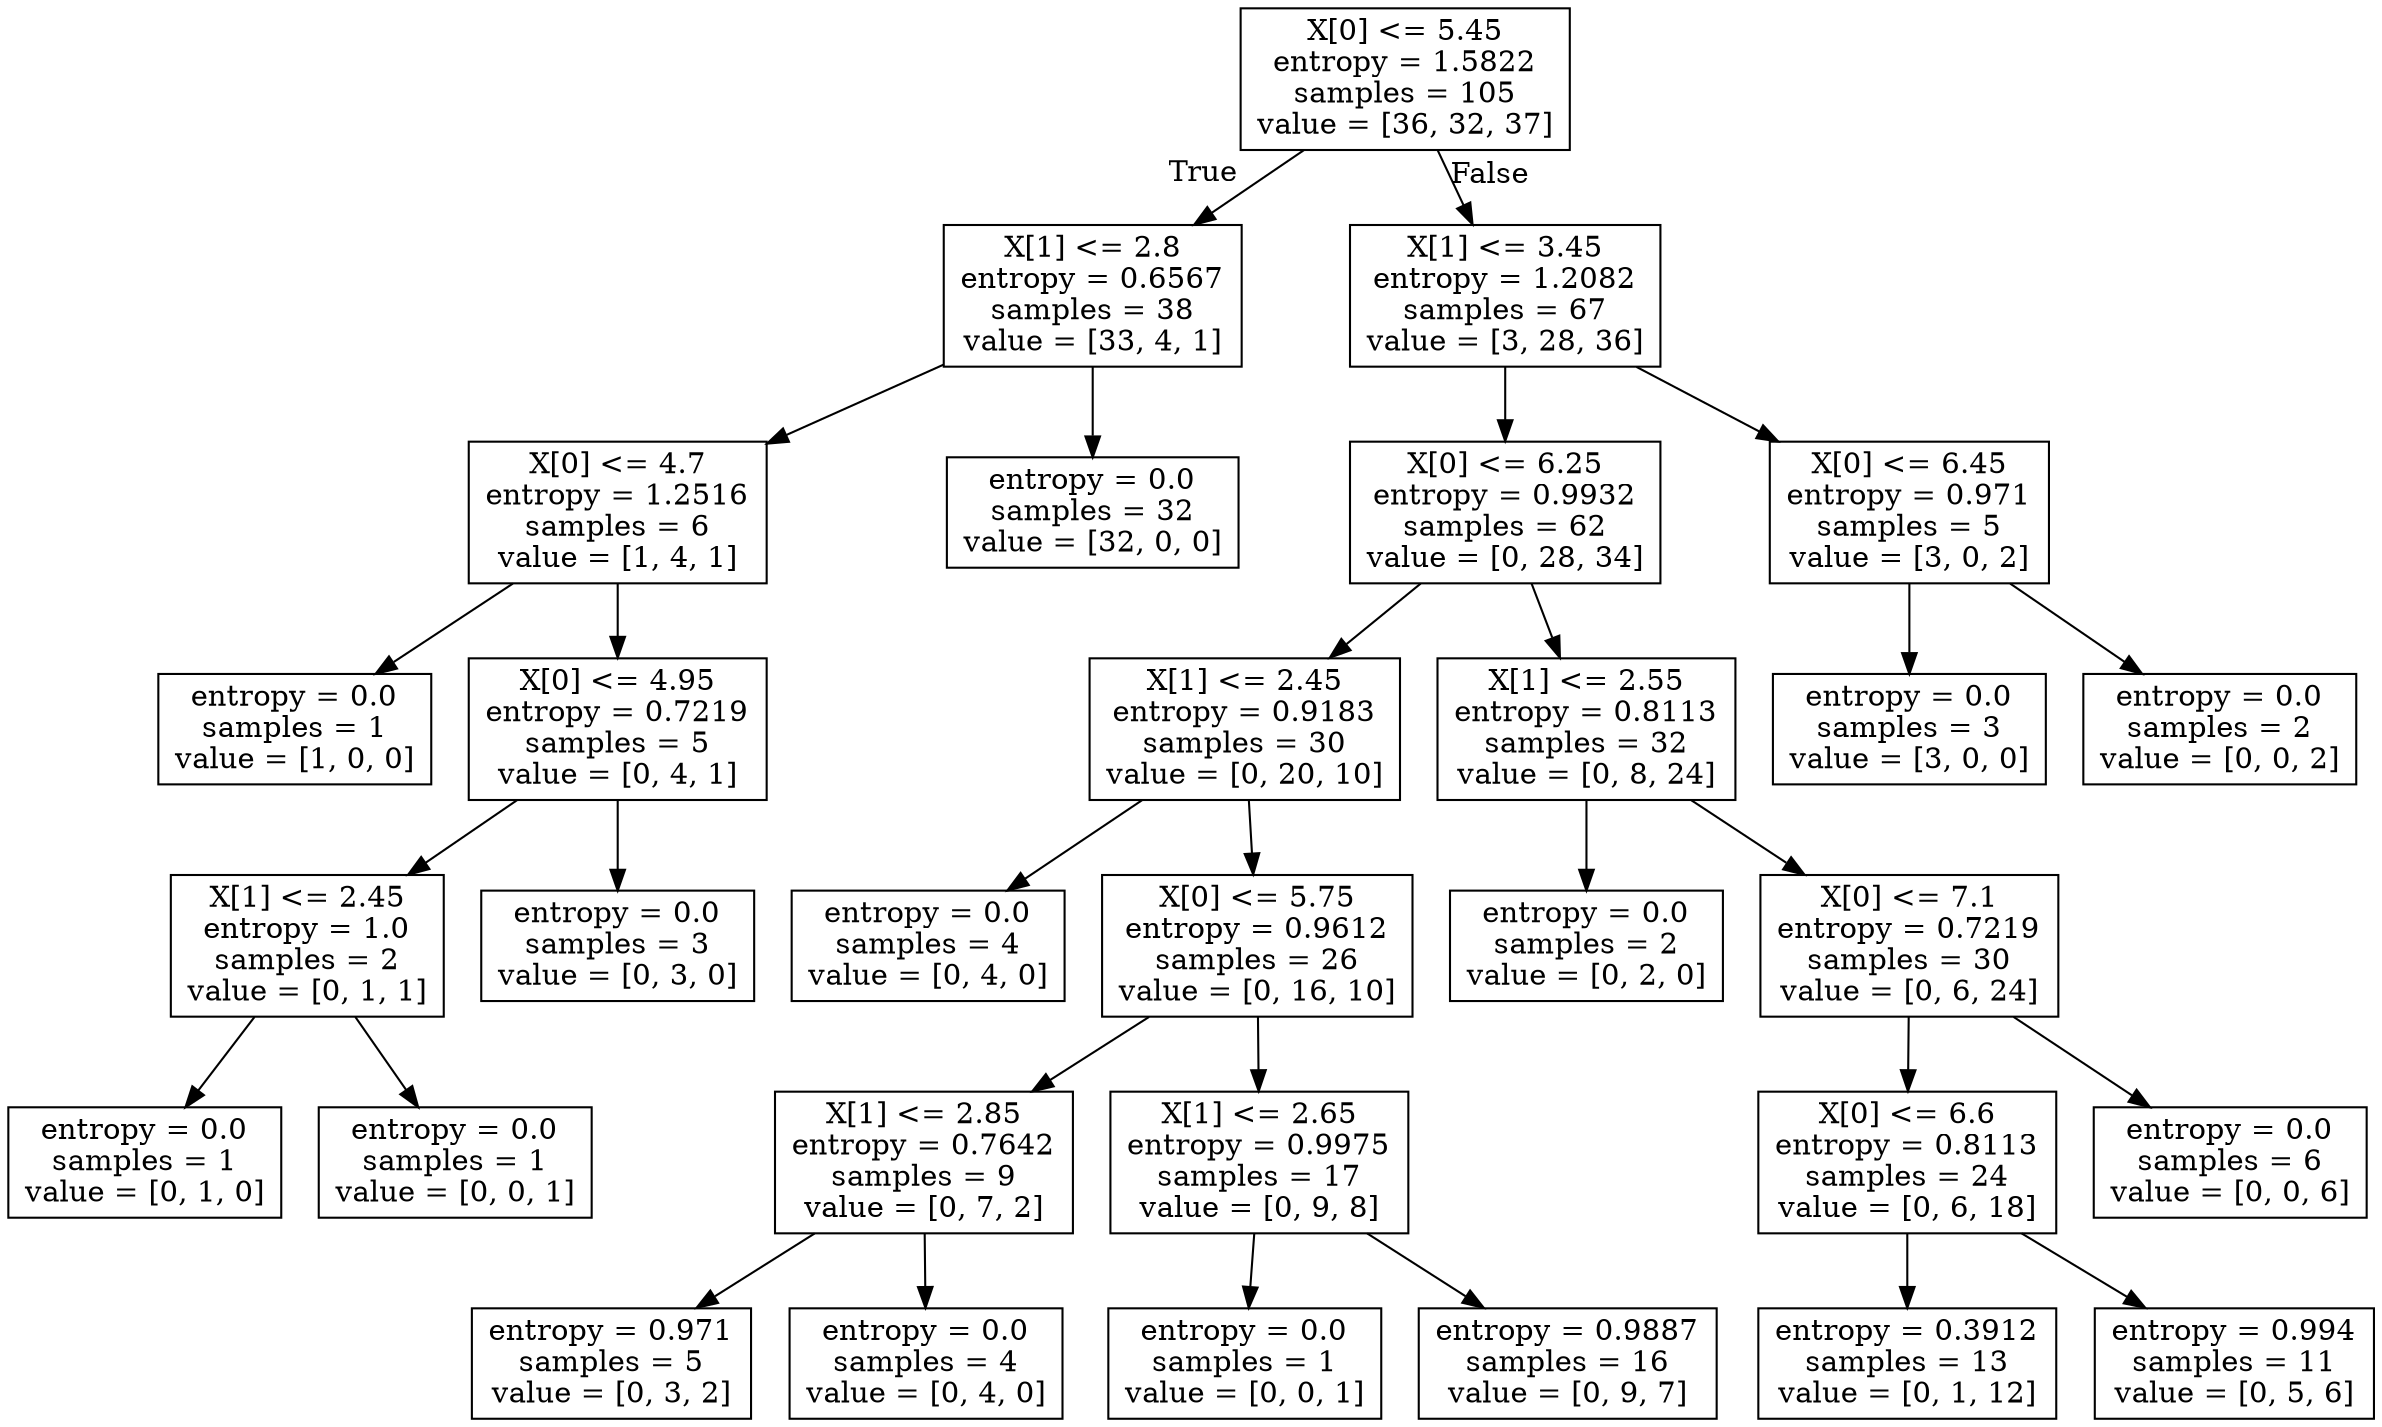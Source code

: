 digraph Tree {
node [shape=box] ;
0 [label="X[0] <= 5.45\nentropy = 1.5822\nsamples = 105\nvalue = [36, 32, 37]"] ;
1 [label="X[1] <= 2.8\nentropy = 0.6567\nsamples = 38\nvalue = [33, 4, 1]"] ;
0 -> 1 [labeldistance=2.5, labelangle=45, headlabel="True"] ;
2 [label="X[0] <= 4.7\nentropy = 1.2516\nsamples = 6\nvalue = [1, 4, 1]"] ;
1 -> 2 ;
3 [label="entropy = 0.0\nsamples = 1\nvalue = [1, 0, 0]"] ;
2 -> 3 ;
4 [label="X[0] <= 4.95\nentropy = 0.7219\nsamples = 5\nvalue = [0, 4, 1]"] ;
2 -> 4 ;
5 [label="X[1] <= 2.45\nentropy = 1.0\nsamples = 2\nvalue = [0, 1, 1]"] ;
4 -> 5 ;
6 [label="entropy = 0.0\nsamples = 1\nvalue = [0, 1, 0]"] ;
5 -> 6 ;
7 [label="entropy = 0.0\nsamples = 1\nvalue = [0, 0, 1]"] ;
5 -> 7 ;
8 [label="entropy = 0.0\nsamples = 3\nvalue = [0, 3, 0]"] ;
4 -> 8 ;
9 [label="entropy = 0.0\nsamples = 32\nvalue = [32, 0, 0]"] ;
1 -> 9 ;
10 [label="X[1] <= 3.45\nentropy = 1.2082\nsamples = 67\nvalue = [3, 28, 36]"] ;
0 -> 10 [labeldistance=2.5, labelangle=-45, headlabel="False"] ;
11 [label="X[0] <= 6.25\nentropy = 0.9932\nsamples = 62\nvalue = [0, 28, 34]"] ;
10 -> 11 ;
12 [label="X[1] <= 2.45\nentropy = 0.9183\nsamples = 30\nvalue = [0, 20, 10]"] ;
11 -> 12 ;
13 [label="entropy = 0.0\nsamples = 4\nvalue = [0, 4, 0]"] ;
12 -> 13 ;
14 [label="X[0] <= 5.75\nentropy = 0.9612\nsamples = 26\nvalue = [0, 16, 10]"] ;
12 -> 14 ;
15 [label="X[1] <= 2.85\nentropy = 0.7642\nsamples = 9\nvalue = [0, 7, 2]"] ;
14 -> 15 ;
16 [label="entropy = 0.971\nsamples = 5\nvalue = [0, 3, 2]"] ;
15 -> 16 ;
17 [label="entropy = 0.0\nsamples = 4\nvalue = [0, 4, 0]"] ;
15 -> 17 ;
18 [label="X[1] <= 2.65\nentropy = 0.9975\nsamples = 17\nvalue = [0, 9, 8]"] ;
14 -> 18 ;
19 [label="entropy = 0.0\nsamples = 1\nvalue = [0, 0, 1]"] ;
18 -> 19 ;
20 [label="entropy = 0.9887\nsamples = 16\nvalue = [0, 9, 7]"] ;
18 -> 20 ;
21 [label="X[1] <= 2.55\nentropy = 0.8113\nsamples = 32\nvalue = [0, 8, 24]"] ;
11 -> 21 ;
22 [label="entropy = 0.0\nsamples = 2\nvalue = [0, 2, 0]"] ;
21 -> 22 ;
23 [label="X[0] <= 7.1\nentropy = 0.7219\nsamples = 30\nvalue = [0, 6, 24]"] ;
21 -> 23 ;
24 [label="X[0] <= 6.6\nentropy = 0.8113\nsamples = 24\nvalue = [0, 6, 18]"] ;
23 -> 24 ;
25 [label="entropy = 0.3912\nsamples = 13\nvalue = [0, 1, 12]"] ;
24 -> 25 ;
26 [label="entropy = 0.994\nsamples = 11\nvalue = [0, 5, 6]"] ;
24 -> 26 ;
27 [label="entropy = 0.0\nsamples = 6\nvalue = [0, 0, 6]"] ;
23 -> 27 ;
28 [label="X[0] <= 6.45\nentropy = 0.971\nsamples = 5\nvalue = [3, 0, 2]"] ;
10 -> 28 ;
29 [label="entropy = 0.0\nsamples = 3\nvalue = [3, 0, 0]"] ;
28 -> 29 ;
30 [label="entropy = 0.0\nsamples = 2\nvalue = [0, 0, 2]"] ;
28 -> 30 ;
}
